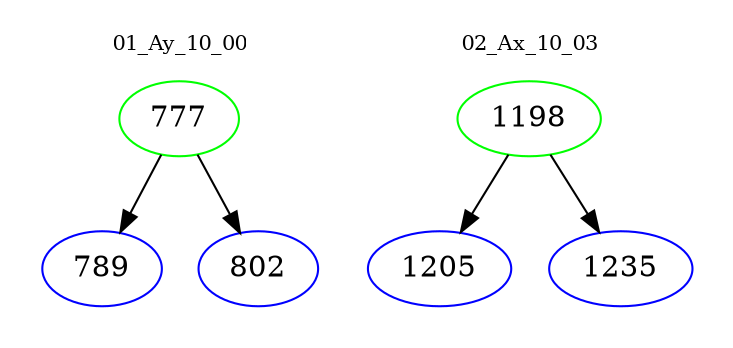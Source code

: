 digraph{
subgraph cluster_0 {
color = white
label = "01_Ay_10_00";
fontsize=10;
T0_777 [label="777", color="green"]
T0_777 -> T0_789 [color="black"]
T0_789 [label="789", color="blue"]
T0_777 -> T0_802 [color="black"]
T0_802 [label="802", color="blue"]
}
subgraph cluster_1 {
color = white
label = "02_Ax_10_03";
fontsize=10;
T1_1198 [label="1198", color="green"]
T1_1198 -> T1_1205 [color="black"]
T1_1205 [label="1205", color="blue"]
T1_1198 -> T1_1235 [color="black"]
T1_1235 [label="1235", color="blue"]
}
}
